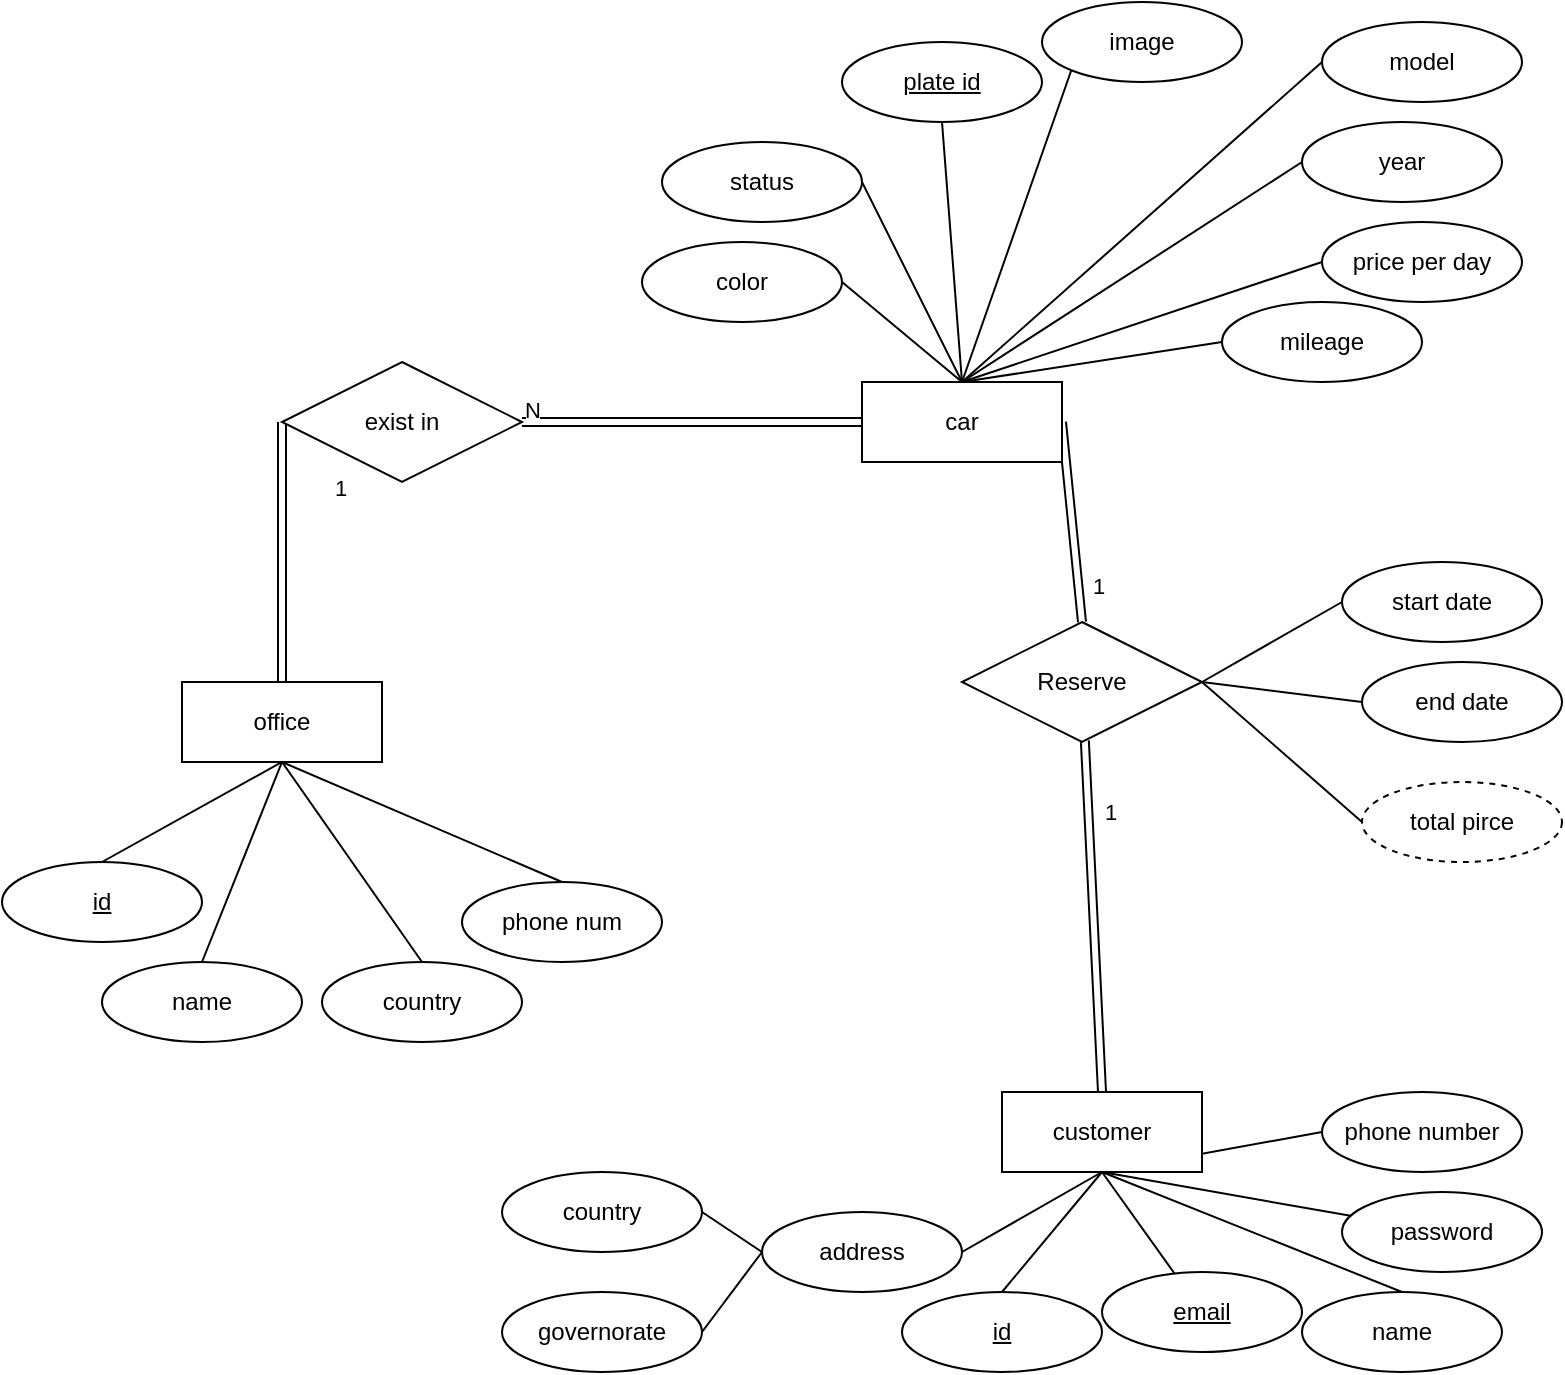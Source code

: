 <mxfile version="22.1.11" type="github">
  <diagram name="Page-1" id="FfChdXU08udidf43iM9x">
    <mxGraphModel dx="986" dy="459" grid="1" gridSize="10" guides="1" tooltips="1" connect="1" arrows="1" fold="1" page="1" pageScale="1" pageWidth="827" pageHeight="1169" math="0" shadow="0">
      <root>
        <mxCell id="0" />
        <mxCell id="1" parent="0" />
        <mxCell id="0lUVdutDb5STWCz8hCA1-1" style="rounded=0;orthogonalLoop=1;jettySize=auto;html=1;exitX=0.5;exitY=0;exitDx=0;exitDy=0;shape=link;" edge="1" parent="1" source="0lUVdutDb5STWCz8hCA1-9" target="0lUVdutDb5STWCz8hCA1-39">
          <mxGeometry relative="1" as="geometry" />
        </mxCell>
        <mxCell id="0lUVdutDb5STWCz8hCA1-2" value="1" style="edgeLabel;html=1;align=center;verticalAlign=middle;resizable=0;points=[];" connectable="0" vertex="1" parent="0lUVdutDb5STWCz8hCA1-1">
          <mxGeometry x="0.563" y="3" relative="1" as="geometry">
            <mxPoint x="13" y="-3" as="offset" />
          </mxGeometry>
        </mxCell>
        <mxCell id="0lUVdutDb5STWCz8hCA1-3" style="rounded=0;orthogonalLoop=1;jettySize=auto;html=1;exitX=0.5;exitY=1;exitDx=0;exitDy=0;entryX=0.5;entryY=0;entryDx=0;entryDy=0;endArrow=none;endFill=0;" edge="1" parent="1" source="0lUVdutDb5STWCz8hCA1-9" target="0lUVdutDb5STWCz8hCA1-30">
          <mxGeometry relative="1" as="geometry" />
        </mxCell>
        <mxCell id="0lUVdutDb5STWCz8hCA1-4" style="rounded=0;orthogonalLoop=1;jettySize=auto;html=1;exitX=0.5;exitY=1;exitDx=0;exitDy=0;endArrow=none;endFill=0;" edge="1" parent="1" source="0lUVdutDb5STWCz8hCA1-9" target="0lUVdutDb5STWCz8hCA1-28">
          <mxGeometry relative="1" as="geometry" />
        </mxCell>
        <mxCell id="0lUVdutDb5STWCz8hCA1-5" style="rounded=0;orthogonalLoop=1;jettySize=auto;html=1;exitX=0.5;exitY=1;exitDx=0;exitDy=0;entryX=0;entryY=0.5;entryDx=0;entryDy=0;endArrow=none;endFill=0;" edge="1" parent="1" source="0lUVdutDb5STWCz8hCA1-9" target="0lUVdutDb5STWCz8hCA1-32">
          <mxGeometry relative="1" as="geometry" />
        </mxCell>
        <mxCell id="0lUVdutDb5STWCz8hCA1-6" style="rounded=0;orthogonalLoop=1;jettySize=auto;html=1;exitX=0.5;exitY=1;exitDx=0;exitDy=0;entryX=1;entryY=0.5;entryDx=0;entryDy=0;endArrow=none;endFill=0;" edge="1" parent="1" source="0lUVdutDb5STWCz8hCA1-9" target="0lUVdutDb5STWCz8hCA1-35">
          <mxGeometry relative="1" as="geometry" />
        </mxCell>
        <mxCell id="0lUVdutDb5STWCz8hCA1-7" style="rounded=0;orthogonalLoop=1;jettySize=auto;html=1;exitX=0.5;exitY=1;exitDx=0;exitDy=0;endArrow=none;endFill=0;" edge="1" parent="1" source="0lUVdutDb5STWCz8hCA1-9" target="0lUVdutDb5STWCz8hCA1-29">
          <mxGeometry relative="1" as="geometry" />
        </mxCell>
        <mxCell id="0lUVdutDb5STWCz8hCA1-8" style="rounded=0;orthogonalLoop=1;jettySize=auto;html=1;exitX=0.5;exitY=1;exitDx=0;exitDy=0;entryX=0.5;entryY=0;entryDx=0;entryDy=0;endArrow=none;endFill=0;" edge="1" parent="1" source="0lUVdutDb5STWCz8hCA1-9" target="0lUVdutDb5STWCz8hCA1-31">
          <mxGeometry relative="1" as="geometry" />
        </mxCell>
        <mxCell id="0lUVdutDb5STWCz8hCA1-9" value="customer" style="whiteSpace=wrap;html=1;align=center;" vertex="1" parent="1">
          <mxGeometry x="520" y="585" width="100" height="40" as="geometry" />
        </mxCell>
        <mxCell id="0lUVdutDb5STWCz8hCA1-10" style="rounded=0;orthogonalLoop=1;jettySize=auto;html=1;exitX=0.5;exitY=0;exitDx=0;exitDy=0;entryX=0;entryY=0.5;entryDx=0;entryDy=0;endArrow=none;endFill=0;" edge="1" parent="1" source="0lUVdutDb5STWCz8hCA1-20" target="0lUVdutDb5STWCz8hCA1-24">
          <mxGeometry relative="1" as="geometry" />
        </mxCell>
        <mxCell id="0lUVdutDb5STWCz8hCA1-11" style="rounded=0;orthogonalLoop=1;jettySize=auto;html=1;exitX=0.5;exitY=0;exitDx=0;exitDy=0;entryX=0;entryY=0.5;entryDx=0;entryDy=0;endArrow=none;endFill=0;" edge="1" parent="1" source="0lUVdutDb5STWCz8hCA1-20" target="0lUVdutDb5STWCz8hCA1-25">
          <mxGeometry relative="1" as="geometry" />
        </mxCell>
        <mxCell id="0lUVdutDb5STWCz8hCA1-12" style="rounded=0;orthogonalLoop=1;jettySize=auto;html=1;exitX=0.5;exitY=0;exitDx=0;exitDy=0;entryX=0.5;entryY=1;entryDx=0;entryDy=0;endArrow=none;endFill=0;" edge="1" parent="1" source="0lUVdutDb5STWCz8hCA1-20" target="0lUVdutDb5STWCz8hCA1-23">
          <mxGeometry relative="1" as="geometry" />
        </mxCell>
        <mxCell id="0lUVdutDb5STWCz8hCA1-13" style="rounded=0;orthogonalLoop=1;jettySize=auto;html=1;exitX=0.5;exitY=0;exitDx=0;exitDy=0;entryX=1;entryY=0.5;entryDx=0;entryDy=0;endArrow=none;endFill=0;" edge="1" parent="1" source="0lUVdutDb5STWCz8hCA1-20" target="0lUVdutDb5STWCz8hCA1-22">
          <mxGeometry relative="1" as="geometry" />
        </mxCell>
        <mxCell id="0lUVdutDb5STWCz8hCA1-14" style="rounded=0;orthogonalLoop=1;jettySize=auto;html=1;exitX=0.5;exitY=0;exitDx=0;exitDy=0;entryX=0;entryY=0.5;entryDx=0;entryDy=0;endArrow=none;endFill=0;" edge="1" parent="1" source="0lUVdutDb5STWCz8hCA1-20" target="0lUVdutDb5STWCz8hCA1-26">
          <mxGeometry relative="1" as="geometry" />
        </mxCell>
        <mxCell id="0lUVdutDb5STWCz8hCA1-15" style="rounded=0;orthogonalLoop=1;jettySize=auto;html=1;exitX=0.5;exitY=0;exitDx=0;exitDy=0;entryX=0;entryY=0.5;entryDx=0;entryDy=0;endArrow=none;endFill=0;" edge="1" parent="1" source="0lUVdutDb5STWCz8hCA1-20" target="0lUVdutDb5STWCz8hCA1-27">
          <mxGeometry relative="1" as="geometry" />
        </mxCell>
        <mxCell id="0lUVdutDb5STWCz8hCA1-16" style="rounded=0;orthogonalLoop=1;jettySize=auto;html=1;exitX=0.5;exitY=0;exitDx=0;exitDy=0;entryX=1;entryY=0.5;entryDx=0;entryDy=0;endArrow=none;endFill=0;" edge="1" parent="1" source="0lUVdutDb5STWCz8hCA1-20" target="0lUVdutDb5STWCz8hCA1-21">
          <mxGeometry relative="1" as="geometry" />
        </mxCell>
        <mxCell id="0lUVdutDb5STWCz8hCA1-17" style="rounded=0;orthogonalLoop=1;jettySize=auto;html=1;exitX=1;exitY=0.5;exitDx=0;exitDy=0;entryX=0.5;entryY=0;entryDx=0;entryDy=0;shape=link;" edge="1" parent="1" source="0lUVdutDb5STWCz8hCA1-20" target="0lUVdutDb5STWCz8hCA1-39">
          <mxGeometry relative="1" as="geometry" />
        </mxCell>
        <mxCell id="0lUVdutDb5STWCz8hCA1-18" value="1" style="edgeLabel;html=1;align=center;verticalAlign=middle;resizable=0;points=[];" connectable="0" vertex="1" parent="0lUVdutDb5STWCz8hCA1-17">
          <mxGeometry x="0.604" relative="1" as="geometry">
            <mxPoint x="10" y="2" as="offset" />
          </mxGeometry>
        </mxCell>
        <mxCell id="0lUVdutDb5STWCz8hCA1-19" style="rounded=0;orthogonalLoop=1;jettySize=auto;html=1;exitX=0.5;exitY=0;exitDx=0;exitDy=0;entryX=0;entryY=1;entryDx=0;entryDy=0;endArrow=none;endFill=0;" edge="1" parent="1" source="0lUVdutDb5STWCz8hCA1-20" target="0lUVdutDb5STWCz8hCA1-59">
          <mxGeometry relative="1" as="geometry" />
        </mxCell>
        <mxCell id="0lUVdutDb5STWCz8hCA1-20" value="car" style="whiteSpace=wrap;html=1;align=center;" vertex="1" parent="1">
          <mxGeometry x="450" y="230" width="100" height="40" as="geometry" />
        </mxCell>
        <mxCell id="0lUVdutDb5STWCz8hCA1-21" value="color" style="ellipse;whiteSpace=wrap;html=1;align=center;" vertex="1" parent="1">
          <mxGeometry x="340" y="160" width="100" height="40" as="geometry" />
        </mxCell>
        <mxCell id="0lUVdutDb5STWCz8hCA1-22" value="status" style="ellipse;whiteSpace=wrap;html=1;align=center;" vertex="1" parent="1">
          <mxGeometry x="350" y="110" width="100" height="40" as="geometry" />
        </mxCell>
        <mxCell id="0lUVdutDb5STWCz8hCA1-23" value="&lt;u&gt;plate id&lt;/u&gt;" style="ellipse;whiteSpace=wrap;html=1;align=center;" vertex="1" parent="1">
          <mxGeometry x="440" y="60" width="100" height="40" as="geometry" />
        </mxCell>
        <mxCell id="0lUVdutDb5STWCz8hCA1-24" value="year" style="ellipse;whiteSpace=wrap;html=1;align=center;" vertex="1" parent="1">
          <mxGeometry x="670" y="100" width="100" height="40" as="geometry" />
        </mxCell>
        <mxCell id="0lUVdutDb5STWCz8hCA1-25" value="model" style="ellipse;whiteSpace=wrap;html=1;align=center;" vertex="1" parent="1">
          <mxGeometry x="680" y="50" width="100" height="40" as="geometry" />
        </mxCell>
        <mxCell id="0lUVdutDb5STWCz8hCA1-26" value="mileage" style="ellipse;whiteSpace=wrap;html=1;align=center;" vertex="1" parent="1">
          <mxGeometry x="630" y="190" width="100" height="40" as="geometry" />
        </mxCell>
        <mxCell id="0lUVdutDb5STWCz8hCA1-27" value="price per day" style="ellipse;whiteSpace=wrap;html=1;align=center;" vertex="1" parent="1">
          <mxGeometry x="680" y="150" width="100" height="40" as="geometry" />
        </mxCell>
        <mxCell id="0lUVdutDb5STWCz8hCA1-28" value="password" style="ellipse;whiteSpace=wrap;html=1;align=center;" vertex="1" parent="1">
          <mxGeometry x="690" y="635" width="100" height="40" as="geometry" />
        </mxCell>
        <mxCell id="0lUVdutDb5STWCz8hCA1-29" value="&lt;u&gt;email&lt;/u&gt;" style="ellipse;whiteSpace=wrap;html=1;align=center;" vertex="1" parent="1">
          <mxGeometry x="570" y="675" width="100" height="40" as="geometry" />
        </mxCell>
        <mxCell id="0lUVdutDb5STWCz8hCA1-30" value="name" style="ellipse;whiteSpace=wrap;html=1;align=center;" vertex="1" parent="1">
          <mxGeometry x="670" y="685" width="100" height="40" as="geometry" />
        </mxCell>
        <mxCell id="0lUVdutDb5STWCz8hCA1-31" value="&lt;u&gt;id&lt;/u&gt;" style="ellipse;whiteSpace=wrap;html=1;align=center;" vertex="1" parent="1">
          <mxGeometry x="470" y="685" width="100" height="40" as="geometry" />
        </mxCell>
        <mxCell id="0lUVdutDb5STWCz8hCA1-32" value="phone number" style="ellipse;whiteSpace=wrap;html=1;align=center;" vertex="1" parent="1">
          <mxGeometry x="680" y="585" width="100" height="40" as="geometry" />
        </mxCell>
        <mxCell id="0lUVdutDb5STWCz8hCA1-33" style="rounded=0;orthogonalLoop=1;jettySize=auto;html=1;exitX=0;exitY=0.5;exitDx=0;exitDy=0;entryX=1;entryY=0.5;entryDx=0;entryDy=0;endArrow=none;endFill=0;" edge="1" parent="1" source="0lUVdutDb5STWCz8hCA1-35" target="0lUVdutDb5STWCz8hCA1-51">
          <mxGeometry relative="1" as="geometry" />
        </mxCell>
        <mxCell id="0lUVdutDb5STWCz8hCA1-34" style="rounded=0;orthogonalLoop=1;jettySize=auto;html=1;exitX=0;exitY=0.5;exitDx=0;exitDy=0;entryX=1;entryY=0.5;entryDx=0;entryDy=0;endArrow=none;endFill=0;" edge="1" parent="1" source="0lUVdutDb5STWCz8hCA1-35" target="0lUVdutDb5STWCz8hCA1-50">
          <mxGeometry relative="1" as="geometry" />
        </mxCell>
        <mxCell id="0lUVdutDb5STWCz8hCA1-35" value="address" style="ellipse;whiteSpace=wrap;html=1;align=center;" vertex="1" parent="1">
          <mxGeometry x="400" y="645" width="100" height="40" as="geometry" />
        </mxCell>
        <mxCell id="0lUVdutDb5STWCz8hCA1-36" style="rounded=0;orthogonalLoop=1;jettySize=auto;html=1;exitX=1;exitY=0.5;exitDx=0;exitDy=0;entryX=0;entryY=0.5;entryDx=0;entryDy=0;endArrow=none;endFill=0;" edge="1" parent="1" source="0lUVdutDb5STWCz8hCA1-39" target="0lUVdutDb5STWCz8hCA1-40">
          <mxGeometry relative="1" as="geometry" />
        </mxCell>
        <mxCell id="0lUVdutDb5STWCz8hCA1-37" style="rounded=0;orthogonalLoop=1;jettySize=auto;html=1;exitX=1;exitY=0.5;exitDx=0;exitDy=0;entryX=0;entryY=0.5;entryDx=0;entryDy=0;endArrow=none;endFill=0;" edge="1" parent="1" source="0lUVdutDb5STWCz8hCA1-39" target="0lUVdutDb5STWCz8hCA1-41">
          <mxGeometry relative="1" as="geometry" />
        </mxCell>
        <mxCell id="0lUVdutDb5STWCz8hCA1-38" style="rounded=0;orthogonalLoop=1;jettySize=auto;html=1;exitX=1;exitY=0.5;exitDx=0;exitDy=0;entryX=0;entryY=0.5;entryDx=0;entryDy=0;endArrow=none;endFill=0;" edge="1" parent="1" source="0lUVdutDb5STWCz8hCA1-39" target="0lUVdutDb5STWCz8hCA1-49">
          <mxGeometry relative="1" as="geometry" />
        </mxCell>
        <mxCell id="0lUVdutDb5STWCz8hCA1-39" value="Reserve" style="shape=rhombus;perimeter=rhombusPerimeter;whiteSpace=wrap;html=1;align=center;" vertex="1" parent="1">
          <mxGeometry x="500" y="350" width="120" height="60" as="geometry" />
        </mxCell>
        <mxCell id="0lUVdutDb5STWCz8hCA1-40" value="start date" style="ellipse;whiteSpace=wrap;html=1;align=center;" vertex="1" parent="1">
          <mxGeometry x="690" y="320" width="100" height="40" as="geometry" />
        </mxCell>
        <mxCell id="0lUVdutDb5STWCz8hCA1-41" value="end date" style="ellipse;whiteSpace=wrap;html=1;align=center;" vertex="1" parent="1">
          <mxGeometry x="700" y="370" width="100" height="40" as="geometry" />
        </mxCell>
        <mxCell id="0lUVdutDb5STWCz8hCA1-42" style="rounded=0;orthogonalLoop=1;jettySize=auto;html=1;exitX=0.5;exitY=0;exitDx=0;exitDy=0;entryX=0;entryY=0.5;entryDx=0;entryDy=0;shape=link;" edge="1" parent="1" source="0lUVdutDb5STWCz8hCA1-48" target="0lUVdutDb5STWCz8hCA1-58">
          <mxGeometry relative="1" as="geometry">
            <mxPoint x="310" y="320" as="targetPoint" />
          </mxGeometry>
        </mxCell>
        <mxCell id="0lUVdutDb5STWCz8hCA1-43" value="1" style="edgeLabel;html=1;align=center;verticalAlign=middle;resizable=0;points=[];" connectable="0" vertex="1" parent="0lUVdutDb5STWCz8hCA1-42">
          <mxGeometry x="0.359" y="1" relative="1" as="geometry">
            <mxPoint x="30" y="-9" as="offset" />
          </mxGeometry>
        </mxCell>
        <mxCell id="0lUVdutDb5STWCz8hCA1-44" style="rounded=0;orthogonalLoop=1;jettySize=auto;html=1;exitX=0.5;exitY=1;exitDx=0;exitDy=0;entryX=0.5;entryY=0;entryDx=0;entryDy=0;endArrow=none;endFill=0;" edge="1" parent="1" source="0lUVdutDb5STWCz8hCA1-48" target="0lUVdutDb5STWCz8hCA1-55">
          <mxGeometry relative="1" as="geometry" />
        </mxCell>
        <mxCell id="0lUVdutDb5STWCz8hCA1-45" style="rounded=0;orthogonalLoop=1;jettySize=auto;html=1;exitX=0.5;exitY=1;exitDx=0;exitDy=0;entryX=0.5;entryY=0;entryDx=0;entryDy=0;endArrow=none;endFill=0;" edge="1" parent="1" source="0lUVdutDb5STWCz8hCA1-48" target="0lUVdutDb5STWCz8hCA1-54">
          <mxGeometry relative="1" as="geometry" />
        </mxCell>
        <mxCell id="0lUVdutDb5STWCz8hCA1-46" style="rounded=0;orthogonalLoop=1;jettySize=auto;html=1;exitX=0.5;exitY=1;exitDx=0;exitDy=0;entryX=0.5;entryY=0;entryDx=0;entryDy=0;endArrow=none;endFill=0;" edge="1" parent="1" source="0lUVdutDb5STWCz8hCA1-48" target="0lUVdutDb5STWCz8hCA1-53">
          <mxGeometry relative="1" as="geometry" />
        </mxCell>
        <mxCell id="0lUVdutDb5STWCz8hCA1-47" style="rounded=0;orthogonalLoop=1;jettySize=auto;html=1;exitX=0.5;exitY=1;exitDx=0;exitDy=0;entryX=0.5;entryY=0;entryDx=0;entryDy=0;endArrow=none;endFill=0;" edge="1" parent="1" source="0lUVdutDb5STWCz8hCA1-48" target="0lUVdutDb5STWCz8hCA1-52">
          <mxGeometry relative="1" as="geometry" />
        </mxCell>
        <mxCell id="0lUVdutDb5STWCz8hCA1-48" value="office" style="whiteSpace=wrap;html=1;align=center;" vertex="1" parent="1">
          <mxGeometry x="110" y="380" width="100" height="40" as="geometry" />
        </mxCell>
        <mxCell id="0lUVdutDb5STWCz8hCA1-49" value="total pirce" style="ellipse;whiteSpace=wrap;html=1;align=center;dashed=1;" vertex="1" parent="1">
          <mxGeometry x="700" y="430" width="100" height="40" as="geometry" />
        </mxCell>
        <mxCell id="0lUVdutDb5STWCz8hCA1-50" value="governorate" style="ellipse;whiteSpace=wrap;html=1;align=center;" vertex="1" parent="1">
          <mxGeometry x="270" y="685" width="100" height="40" as="geometry" />
        </mxCell>
        <mxCell id="0lUVdutDb5STWCz8hCA1-51" value="country" style="ellipse;whiteSpace=wrap;html=1;align=center;" vertex="1" parent="1">
          <mxGeometry x="270" y="625" width="100" height="40" as="geometry" />
        </mxCell>
        <mxCell id="0lUVdutDb5STWCz8hCA1-52" value="phone num" style="ellipse;whiteSpace=wrap;html=1;align=center;" vertex="1" parent="1">
          <mxGeometry x="250" y="480" width="100" height="40" as="geometry" />
        </mxCell>
        <mxCell id="0lUVdutDb5STWCz8hCA1-53" value="country" style="ellipse;whiteSpace=wrap;html=1;align=center;" vertex="1" parent="1">
          <mxGeometry x="180" y="520" width="100" height="40" as="geometry" />
        </mxCell>
        <mxCell id="0lUVdutDb5STWCz8hCA1-54" value="name" style="ellipse;whiteSpace=wrap;html=1;align=center;" vertex="1" parent="1">
          <mxGeometry x="70" y="520" width="100" height="40" as="geometry" />
        </mxCell>
        <mxCell id="0lUVdutDb5STWCz8hCA1-55" value="&lt;u&gt;id&lt;/u&gt;" style="ellipse;whiteSpace=wrap;html=1;align=center;" vertex="1" parent="1">
          <mxGeometry x="20" y="470" width="100" height="40" as="geometry" />
        </mxCell>
        <mxCell id="0lUVdutDb5STWCz8hCA1-56" style="rounded=0;orthogonalLoop=1;jettySize=auto;html=1;exitX=1;exitY=0.5;exitDx=0;exitDy=0;entryX=0;entryY=0.5;entryDx=0;entryDy=0;shape=link;" edge="1" parent="1" source="0lUVdutDb5STWCz8hCA1-58" target="0lUVdutDb5STWCz8hCA1-20">
          <mxGeometry relative="1" as="geometry" />
        </mxCell>
        <mxCell id="0lUVdutDb5STWCz8hCA1-57" value="N" style="edgeLabel;html=1;align=center;verticalAlign=middle;resizable=0;points=[];" connectable="0" vertex="1" parent="0lUVdutDb5STWCz8hCA1-56">
          <mxGeometry x="-0.704" relative="1" as="geometry">
            <mxPoint x="-20" y="-6" as="offset" />
          </mxGeometry>
        </mxCell>
        <mxCell id="0lUVdutDb5STWCz8hCA1-58" value="exist in" style="shape=rhombus;perimeter=rhombusPerimeter;whiteSpace=wrap;html=1;align=center;" vertex="1" parent="1">
          <mxGeometry x="160" y="220" width="120" height="60" as="geometry" />
        </mxCell>
        <mxCell id="0lUVdutDb5STWCz8hCA1-59" value="image" style="ellipse;whiteSpace=wrap;html=1;align=center;" vertex="1" parent="1">
          <mxGeometry x="540" y="40" width="100" height="40" as="geometry" />
        </mxCell>
      </root>
    </mxGraphModel>
  </diagram>
</mxfile>
